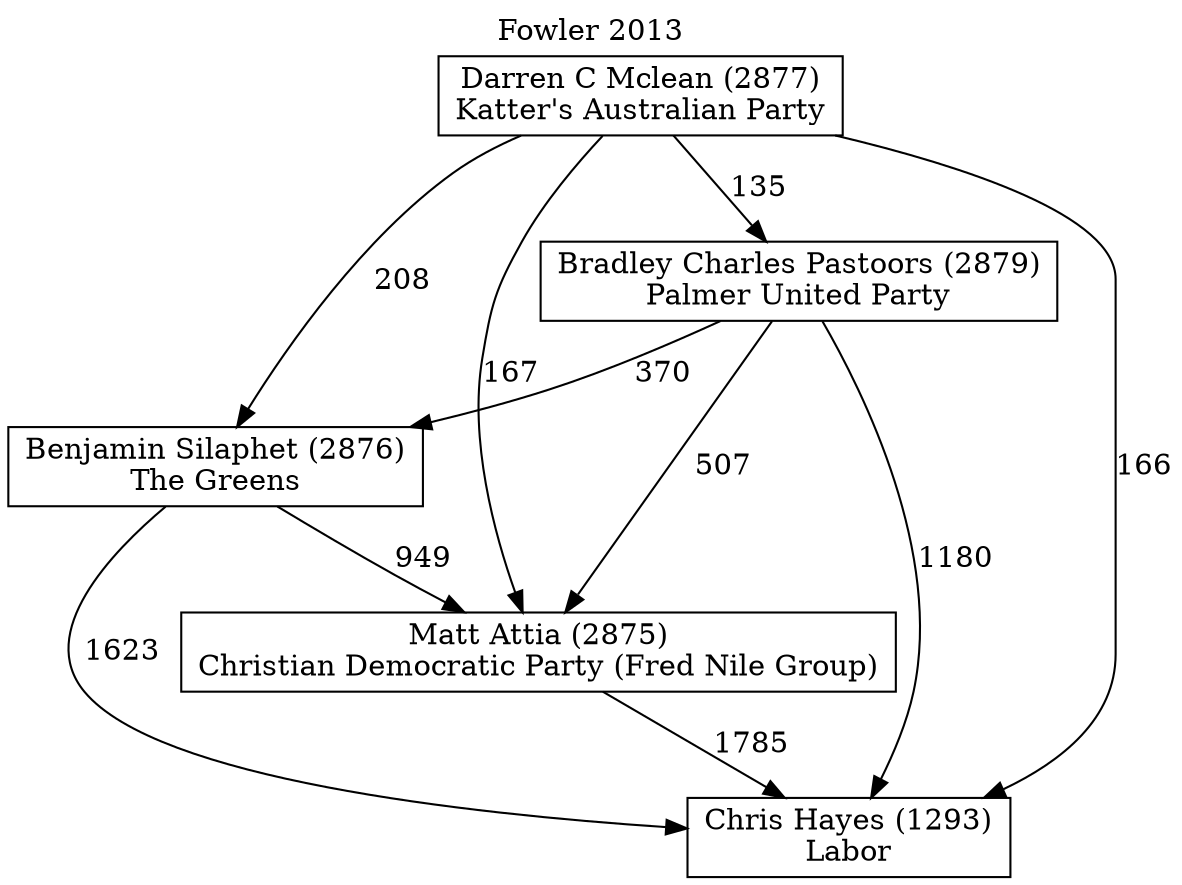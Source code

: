 // House preference flow
digraph "Chris Hayes (1293)_Fowler_2013" {
	graph [label="Fowler 2013" labelloc=t mclimit=10]
	node [shape=box]
	"Benjamin Silaphet (2876)" [label="Benjamin Silaphet (2876)
The Greens"]
	"Bradley Charles Pastoors (2879)" [label="Bradley Charles Pastoors (2879)
Palmer United Party"]
	"Chris Hayes (1293)" [label="Chris Hayes (1293)
Labor"]
	"Darren C Mclean (2877)" [label="Darren C Mclean (2877)
Katter's Australian Party"]
	"Matt Attia (2875)" [label="Matt Attia (2875)
Christian Democratic Party (Fred Nile Group)"]
	"Benjamin Silaphet (2876)" -> "Chris Hayes (1293)" [label=1623]
	"Benjamin Silaphet (2876)" -> "Matt Attia (2875)" [label=949]
	"Bradley Charles Pastoors (2879)" -> "Benjamin Silaphet (2876)" [label=370]
	"Bradley Charles Pastoors (2879)" -> "Chris Hayes (1293)" [label=1180]
	"Bradley Charles Pastoors (2879)" -> "Matt Attia (2875)" [label=507]
	"Darren C Mclean (2877)" -> "Benjamin Silaphet (2876)" [label=208]
	"Darren C Mclean (2877)" -> "Bradley Charles Pastoors (2879)" [label=135]
	"Darren C Mclean (2877)" -> "Chris Hayes (1293)" [label=166]
	"Darren C Mclean (2877)" -> "Matt Attia (2875)" [label=167]
	"Matt Attia (2875)" -> "Chris Hayes (1293)" [label=1785]
}

